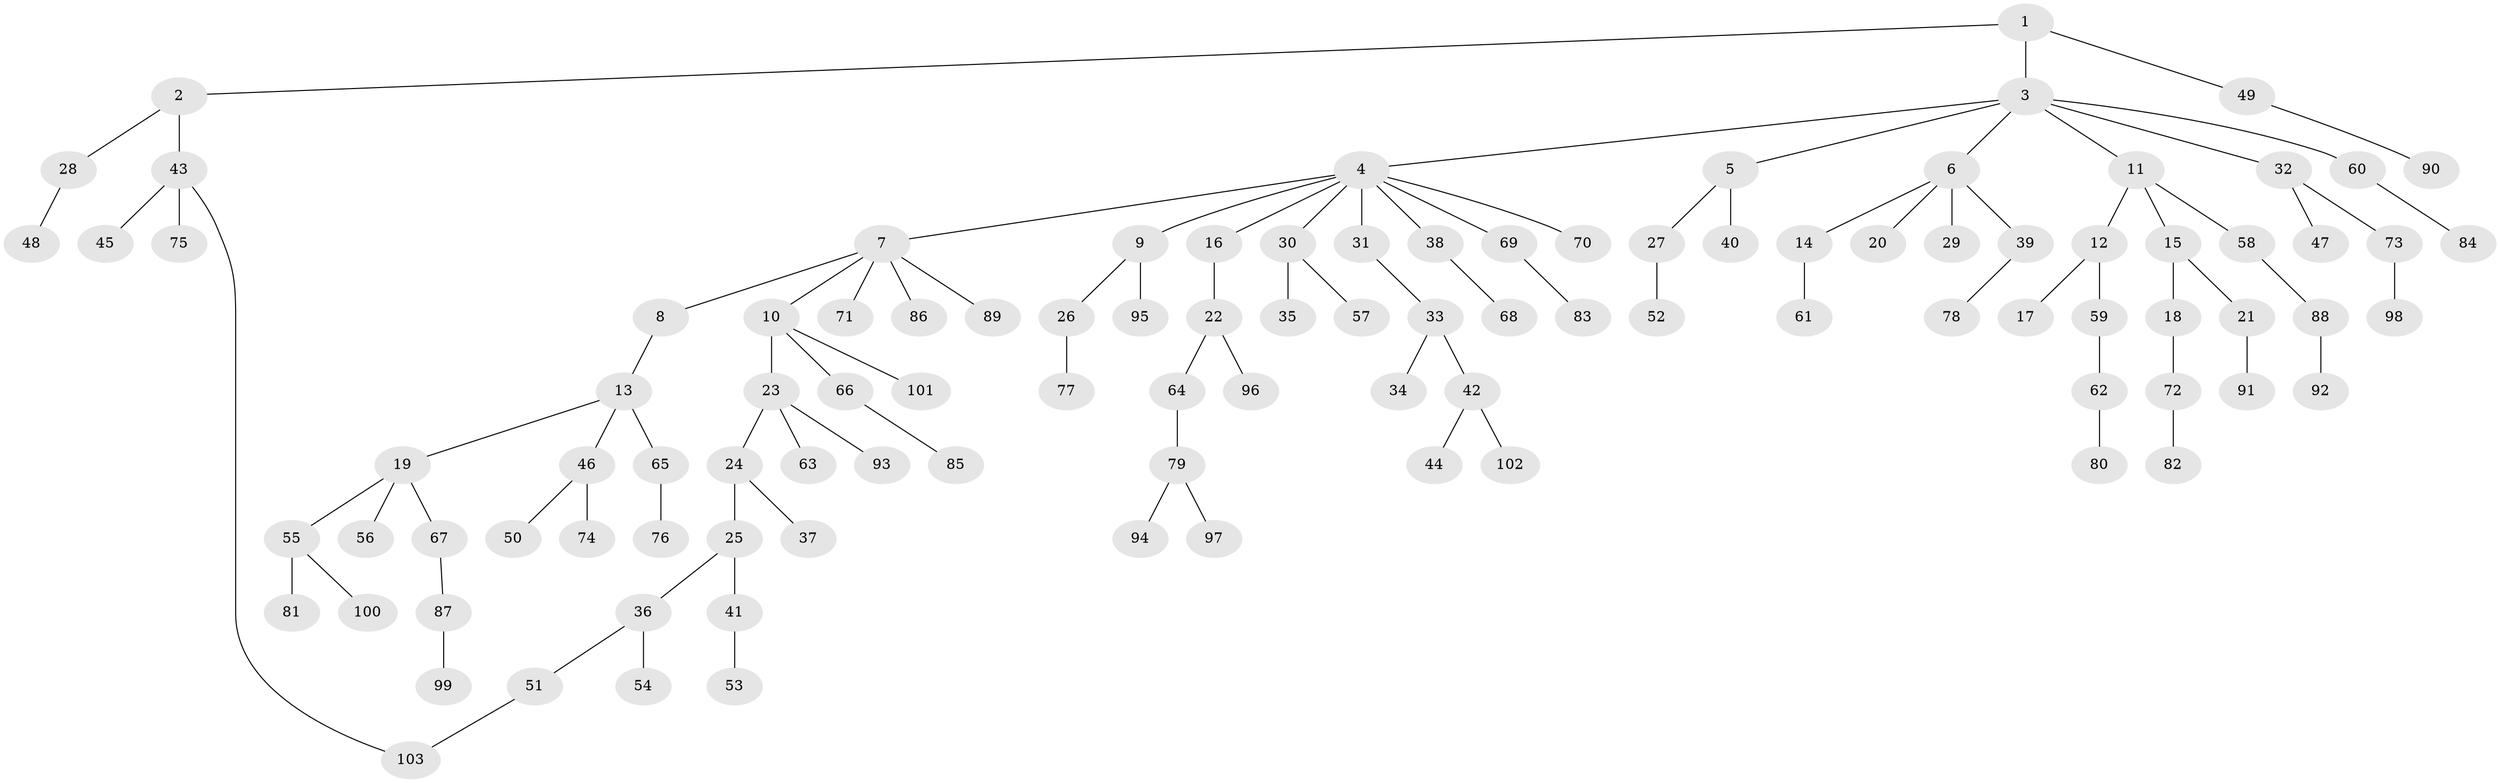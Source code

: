 // coarse degree distribution, {3: 0.09803921568627451, 10: 0.0196078431372549, 9: 0.0196078431372549, 2: 0.23529411764705882, 4: 0.0196078431372549, 6: 0.0196078431372549, 5: 0.0196078431372549, 1: 0.5686274509803921}
// Generated by graph-tools (version 1.1) at 2025/17/03/04/25 18:17:05]
// undirected, 103 vertices, 103 edges
graph export_dot {
graph [start="1"]
  node [color=gray90,style=filled];
  1;
  2;
  3;
  4;
  5;
  6;
  7;
  8;
  9;
  10;
  11;
  12;
  13;
  14;
  15;
  16;
  17;
  18;
  19;
  20;
  21;
  22;
  23;
  24;
  25;
  26;
  27;
  28;
  29;
  30;
  31;
  32;
  33;
  34;
  35;
  36;
  37;
  38;
  39;
  40;
  41;
  42;
  43;
  44;
  45;
  46;
  47;
  48;
  49;
  50;
  51;
  52;
  53;
  54;
  55;
  56;
  57;
  58;
  59;
  60;
  61;
  62;
  63;
  64;
  65;
  66;
  67;
  68;
  69;
  70;
  71;
  72;
  73;
  74;
  75;
  76;
  77;
  78;
  79;
  80;
  81;
  82;
  83;
  84;
  85;
  86;
  87;
  88;
  89;
  90;
  91;
  92;
  93;
  94;
  95;
  96;
  97;
  98;
  99;
  100;
  101;
  102;
  103;
  1 -- 2;
  1 -- 3;
  1 -- 49;
  2 -- 28;
  2 -- 43;
  3 -- 4;
  3 -- 5;
  3 -- 6;
  3 -- 11;
  3 -- 32;
  3 -- 60;
  4 -- 7;
  4 -- 9;
  4 -- 16;
  4 -- 30;
  4 -- 31;
  4 -- 38;
  4 -- 69;
  4 -- 70;
  5 -- 27;
  5 -- 40;
  6 -- 14;
  6 -- 20;
  6 -- 29;
  6 -- 39;
  7 -- 8;
  7 -- 10;
  7 -- 71;
  7 -- 86;
  7 -- 89;
  8 -- 13;
  9 -- 26;
  9 -- 95;
  10 -- 23;
  10 -- 66;
  10 -- 101;
  11 -- 12;
  11 -- 15;
  11 -- 58;
  12 -- 17;
  12 -- 59;
  13 -- 19;
  13 -- 46;
  13 -- 65;
  14 -- 61;
  15 -- 18;
  15 -- 21;
  16 -- 22;
  18 -- 72;
  19 -- 55;
  19 -- 56;
  19 -- 67;
  21 -- 91;
  22 -- 64;
  22 -- 96;
  23 -- 24;
  23 -- 63;
  23 -- 93;
  24 -- 25;
  24 -- 37;
  25 -- 36;
  25 -- 41;
  26 -- 77;
  27 -- 52;
  28 -- 48;
  30 -- 35;
  30 -- 57;
  31 -- 33;
  32 -- 47;
  32 -- 73;
  33 -- 34;
  33 -- 42;
  36 -- 51;
  36 -- 54;
  38 -- 68;
  39 -- 78;
  41 -- 53;
  42 -- 44;
  42 -- 102;
  43 -- 45;
  43 -- 75;
  43 -- 103;
  46 -- 50;
  46 -- 74;
  49 -- 90;
  51 -- 103;
  55 -- 81;
  55 -- 100;
  58 -- 88;
  59 -- 62;
  60 -- 84;
  62 -- 80;
  64 -- 79;
  65 -- 76;
  66 -- 85;
  67 -- 87;
  69 -- 83;
  72 -- 82;
  73 -- 98;
  79 -- 94;
  79 -- 97;
  87 -- 99;
  88 -- 92;
}
